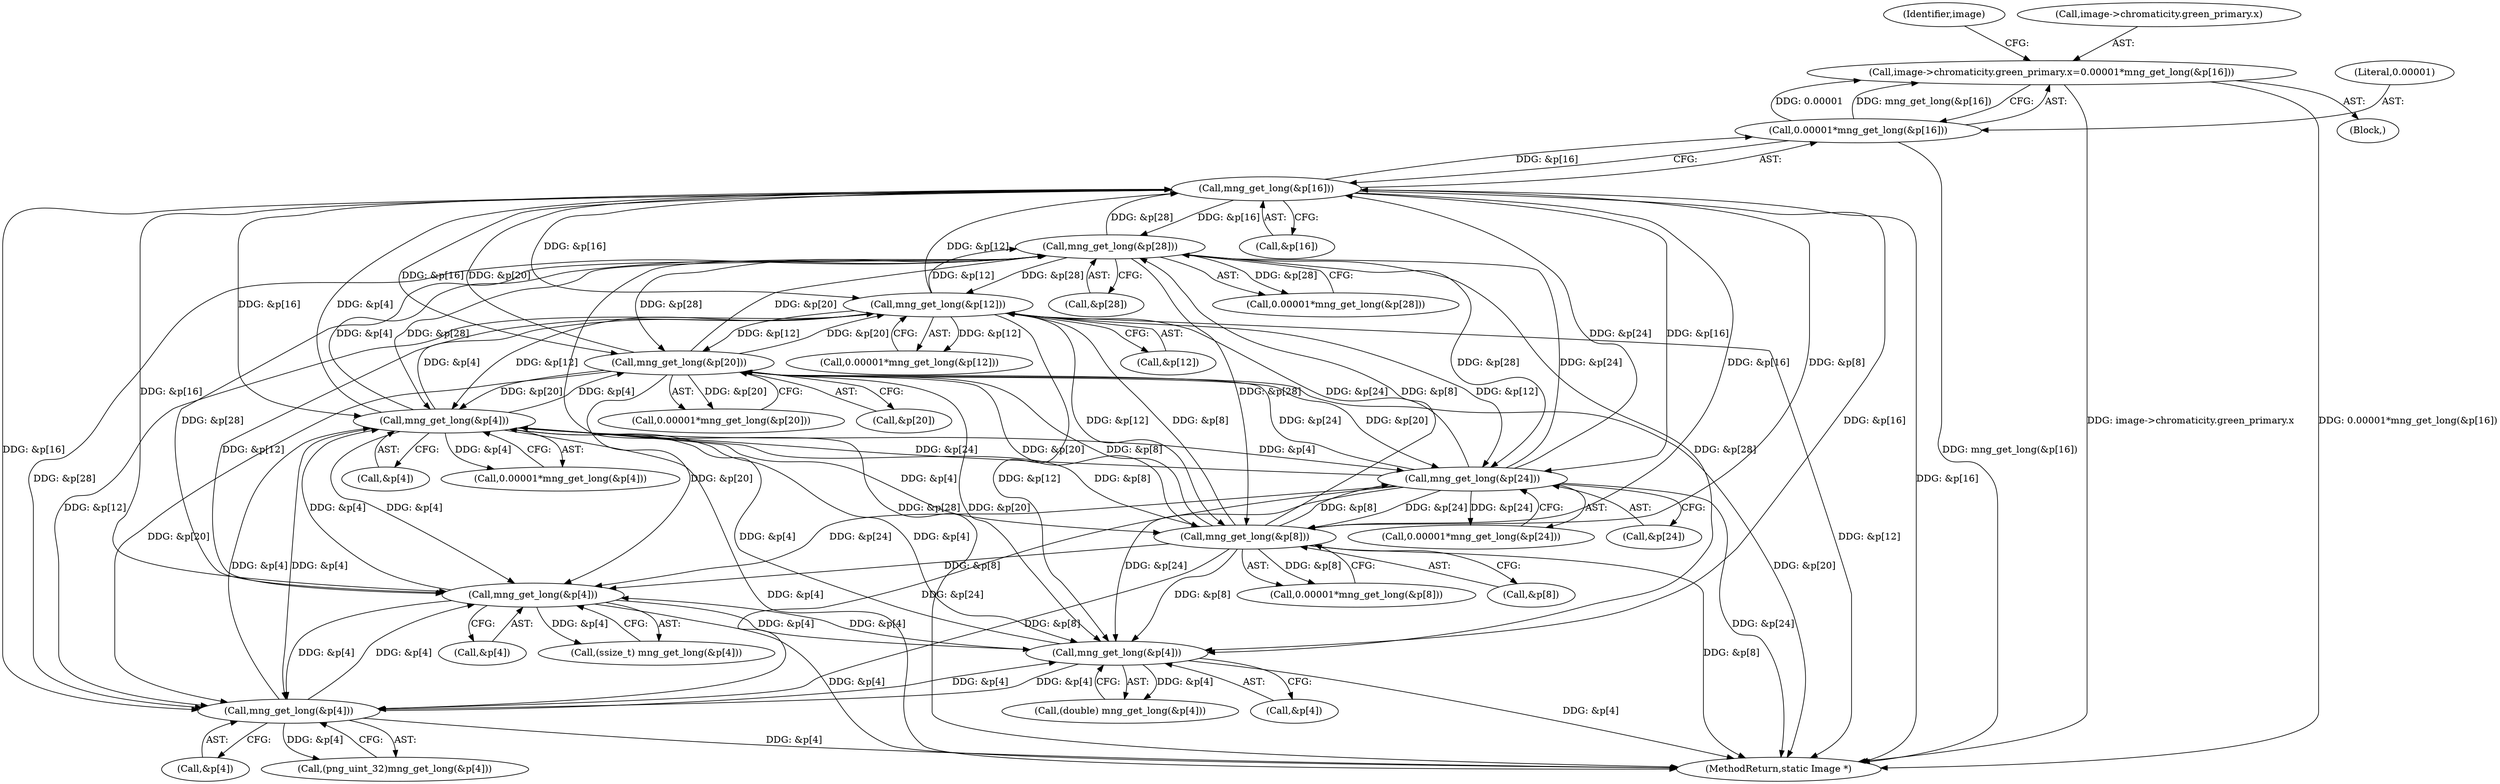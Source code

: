digraph "0_ImageMagick6_1007b98f8795ad4bea6bc5f68a32d83e982fdae4@pointer" {
"1001332" [label="(Call,image->chromaticity.green_primary.x=0.00001*mng_get_long(&p[16]))"];
"1001340" [label="(Call,0.00001*mng_get_long(&p[16]))"];
"1001342" [label="(Call,mng_get_long(&p[16]))"];
"1001387" [label="(Call,mng_get_long(&p[28]))"];
"1001327" [label="(Call,mng_get_long(&p[12]))"];
"1001357" [label="(Call,mng_get_long(&p[20]))"];
"1001297" [label="(Call,mng_get_long(&p[4]))"];
"1001599" [label="(Call,mng_get_long(&p[4]))"];
"1000462" [label="(Call,mng_get_long(&p[4]))"];
"1001537" [label="(Call,mng_get_long(&p[4]))"];
"1001312" [label="(Call,mng_get_long(&p[8]))"];
"1001372" [label="(Call,mng_get_long(&p[24]))"];
"1001297" [label="(Call,mng_get_long(&p[4]))"];
"1001341" [label="(Literal,0.00001)"];
"1001385" [label="(Call,0.00001*mng_get_long(&p[28]))"];
"1001351" [label="(Identifier,image)"];
"1001312" [label="(Call,mng_get_long(&p[8]))"];
"1002336" [label="(MethodReturn,static Image *)"];
"1001599" [label="(Call,mng_get_long(&p[4]))"];
"1001535" [label="(Call,(ssize_t) mng_get_long(&p[4]))"];
"1001313" [label="(Call,&p[8])"];
"1000463" [label="(Call,&p[4])"];
"1001597" [label="(Call,(double) mng_get_long(&p[4]))"];
"1001343" [label="(Call,&p[16])"];
"1000462" [label="(Call,mng_get_long(&p[4]))"];
"1001387" [label="(Call,mng_get_long(&p[28]))"];
"1001537" [label="(Call,mng_get_long(&p[4]))"];
"1001295" [label="(Call,0.00001*mng_get_long(&p[4]))"];
"1001370" [label="(Call,0.00001*mng_get_long(&p[24]))"];
"1001538" [label="(Call,&p[4])"];
"1001310" [label="(Call,0.00001*mng_get_long(&p[8]))"];
"1001340" [label="(Call,0.00001*mng_get_long(&p[16]))"];
"1001342" [label="(Call,mng_get_long(&p[16]))"];
"1001274" [label="(Block,)"];
"1001357" [label="(Call,mng_get_long(&p[20]))"];
"1001298" [label="(Call,&p[4])"];
"1001328" [label="(Call,&p[12])"];
"1001373" [label="(Call,&p[24])"];
"1001327" [label="(Call,mng_get_long(&p[12]))"];
"1001372" [label="(Call,mng_get_long(&p[24]))"];
"1001388" [label="(Call,&p[28])"];
"1001333" [label="(Call,image->chromaticity.green_primary.x)"];
"1001355" [label="(Call,0.00001*mng_get_long(&p[20]))"];
"1001600" [label="(Call,&p[4])"];
"1001332" [label="(Call,image->chromaticity.green_primary.x=0.00001*mng_get_long(&p[16]))"];
"1001325" [label="(Call,0.00001*mng_get_long(&p[12]))"];
"1000460" [label="(Call,(png_uint_32)mng_get_long(&p[4]))"];
"1001358" [label="(Call,&p[20])"];
"1001332" -> "1001274"  [label="AST: "];
"1001332" -> "1001340"  [label="CFG: "];
"1001333" -> "1001332"  [label="AST: "];
"1001340" -> "1001332"  [label="AST: "];
"1001351" -> "1001332"  [label="CFG: "];
"1001332" -> "1002336"  [label="DDG: image->chromaticity.green_primary.x"];
"1001332" -> "1002336"  [label="DDG: 0.00001*mng_get_long(&p[16])"];
"1001340" -> "1001332"  [label="DDG: 0.00001"];
"1001340" -> "1001332"  [label="DDG: mng_get_long(&p[16])"];
"1001340" -> "1001342"  [label="CFG: "];
"1001341" -> "1001340"  [label="AST: "];
"1001342" -> "1001340"  [label="AST: "];
"1001340" -> "1002336"  [label="DDG: mng_get_long(&p[16])"];
"1001342" -> "1001340"  [label="DDG: &p[16]"];
"1001342" -> "1001343"  [label="CFG: "];
"1001343" -> "1001342"  [label="AST: "];
"1001342" -> "1002336"  [label="DDG: &p[16]"];
"1001342" -> "1000462"  [label="DDG: &p[16]"];
"1001342" -> "1001297"  [label="DDG: &p[16]"];
"1001342" -> "1001312"  [label="DDG: &p[16]"];
"1001342" -> "1001327"  [label="DDG: &p[16]"];
"1001387" -> "1001342"  [label="DDG: &p[28]"];
"1001327" -> "1001342"  [label="DDG: &p[12]"];
"1001357" -> "1001342"  [label="DDG: &p[20]"];
"1001297" -> "1001342"  [label="DDG: &p[4]"];
"1001312" -> "1001342"  [label="DDG: &p[8]"];
"1001372" -> "1001342"  [label="DDG: &p[24]"];
"1001342" -> "1001357"  [label="DDG: &p[16]"];
"1001342" -> "1001372"  [label="DDG: &p[16]"];
"1001342" -> "1001387"  [label="DDG: &p[16]"];
"1001342" -> "1001537"  [label="DDG: &p[16]"];
"1001342" -> "1001599"  [label="DDG: &p[16]"];
"1001387" -> "1001385"  [label="AST: "];
"1001387" -> "1001388"  [label="CFG: "];
"1001388" -> "1001387"  [label="AST: "];
"1001385" -> "1001387"  [label="CFG: "];
"1001387" -> "1002336"  [label="DDG: &p[28]"];
"1001387" -> "1000462"  [label="DDG: &p[28]"];
"1001387" -> "1001297"  [label="DDG: &p[28]"];
"1001387" -> "1001312"  [label="DDG: &p[28]"];
"1001387" -> "1001327"  [label="DDG: &p[28]"];
"1001387" -> "1001357"  [label="DDG: &p[28]"];
"1001387" -> "1001372"  [label="DDG: &p[28]"];
"1001387" -> "1001385"  [label="DDG: &p[28]"];
"1001327" -> "1001387"  [label="DDG: &p[12]"];
"1001357" -> "1001387"  [label="DDG: &p[20]"];
"1001297" -> "1001387"  [label="DDG: &p[4]"];
"1001312" -> "1001387"  [label="DDG: &p[8]"];
"1001372" -> "1001387"  [label="DDG: &p[24]"];
"1001387" -> "1001537"  [label="DDG: &p[28]"];
"1001387" -> "1001599"  [label="DDG: &p[28]"];
"1001327" -> "1001325"  [label="AST: "];
"1001327" -> "1001328"  [label="CFG: "];
"1001328" -> "1001327"  [label="AST: "];
"1001325" -> "1001327"  [label="CFG: "];
"1001327" -> "1002336"  [label="DDG: &p[12]"];
"1001327" -> "1000462"  [label="DDG: &p[12]"];
"1001327" -> "1001297"  [label="DDG: &p[12]"];
"1001327" -> "1001312"  [label="DDG: &p[12]"];
"1001327" -> "1001325"  [label="DDG: &p[12]"];
"1001357" -> "1001327"  [label="DDG: &p[20]"];
"1001297" -> "1001327"  [label="DDG: &p[4]"];
"1001312" -> "1001327"  [label="DDG: &p[8]"];
"1001372" -> "1001327"  [label="DDG: &p[24]"];
"1001327" -> "1001357"  [label="DDG: &p[12]"];
"1001327" -> "1001372"  [label="DDG: &p[12]"];
"1001327" -> "1001537"  [label="DDG: &p[12]"];
"1001327" -> "1001599"  [label="DDG: &p[12]"];
"1001357" -> "1001355"  [label="AST: "];
"1001357" -> "1001358"  [label="CFG: "];
"1001358" -> "1001357"  [label="AST: "];
"1001355" -> "1001357"  [label="CFG: "];
"1001357" -> "1002336"  [label="DDG: &p[20]"];
"1001357" -> "1000462"  [label="DDG: &p[20]"];
"1001357" -> "1001297"  [label="DDG: &p[20]"];
"1001357" -> "1001312"  [label="DDG: &p[20]"];
"1001357" -> "1001355"  [label="DDG: &p[20]"];
"1001297" -> "1001357"  [label="DDG: &p[4]"];
"1001312" -> "1001357"  [label="DDG: &p[8]"];
"1001372" -> "1001357"  [label="DDG: &p[24]"];
"1001357" -> "1001372"  [label="DDG: &p[20]"];
"1001357" -> "1001537"  [label="DDG: &p[20]"];
"1001357" -> "1001599"  [label="DDG: &p[20]"];
"1001297" -> "1001295"  [label="AST: "];
"1001297" -> "1001298"  [label="CFG: "];
"1001298" -> "1001297"  [label="AST: "];
"1001295" -> "1001297"  [label="CFG: "];
"1001297" -> "1002336"  [label="DDG: &p[4]"];
"1001297" -> "1000462"  [label="DDG: &p[4]"];
"1001297" -> "1001295"  [label="DDG: &p[4]"];
"1001599" -> "1001297"  [label="DDG: &p[4]"];
"1000462" -> "1001297"  [label="DDG: &p[4]"];
"1001537" -> "1001297"  [label="DDG: &p[4]"];
"1001312" -> "1001297"  [label="DDG: &p[8]"];
"1001372" -> "1001297"  [label="DDG: &p[24]"];
"1001297" -> "1001312"  [label="DDG: &p[4]"];
"1001297" -> "1001372"  [label="DDG: &p[4]"];
"1001297" -> "1001537"  [label="DDG: &p[4]"];
"1001297" -> "1001599"  [label="DDG: &p[4]"];
"1001599" -> "1001597"  [label="AST: "];
"1001599" -> "1001600"  [label="CFG: "];
"1001600" -> "1001599"  [label="AST: "];
"1001597" -> "1001599"  [label="CFG: "];
"1001599" -> "1002336"  [label="DDG: &p[4]"];
"1001599" -> "1000462"  [label="DDG: &p[4]"];
"1001599" -> "1001537"  [label="DDG: &p[4]"];
"1001599" -> "1001597"  [label="DDG: &p[4]"];
"1000462" -> "1001599"  [label="DDG: &p[4]"];
"1001537" -> "1001599"  [label="DDG: &p[4]"];
"1001312" -> "1001599"  [label="DDG: &p[8]"];
"1001372" -> "1001599"  [label="DDG: &p[24]"];
"1000462" -> "1000460"  [label="AST: "];
"1000462" -> "1000463"  [label="CFG: "];
"1000463" -> "1000462"  [label="AST: "];
"1000460" -> "1000462"  [label="CFG: "];
"1000462" -> "1002336"  [label="DDG: &p[4]"];
"1000462" -> "1000460"  [label="DDG: &p[4]"];
"1001537" -> "1000462"  [label="DDG: &p[4]"];
"1001312" -> "1000462"  [label="DDG: &p[8]"];
"1001372" -> "1000462"  [label="DDG: &p[24]"];
"1000462" -> "1001537"  [label="DDG: &p[4]"];
"1001537" -> "1001535"  [label="AST: "];
"1001537" -> "1001538"  [label="CFG: "];
"1001538" -> "1001537"  [label="AST: "];
"1001535" -> "1001537"  [label="CFG: "];
"1001537" -> "1002336"  [label="DDG: &p[4]"];
"1001537" -> "1001535"  [label="DDG: &p[4]"];
"1001312" -> "1001537"  [label="DDG: &p[8]"];
"1001372" -> "1001537"  [label="DDG: &p[24]"];
"1001312" -> "1001310"  [label="AST: "];
"1001312" -> "1001313"  [label="CFG: "];
"1001313" -> "1001312"  [label="AST: "];
"1001310" -> "1001312"  [label="CFG: "];
"1001312" -> "1002336"  [label="DDG: &p[8]"];
"1001312" -> "1001310"  [label="DDG: &p[8]"];
"1001372" -> "1001312"  [label="DDG: &p[24]"];
"1001312" -> "1001372"  [label="DDG: &p[8]"];
"1001372" -> "1001370"  [label="AST: "];
"1001372" -> "1001373"  [label="CFG: "];
"1001373" -> "1001372"  [label="AST: "];
"1001370" -> "1001372"  [label="CFG: "];
"1001372" -> "1002336"  [label="DDG: &p[24]"];
"1001372" -> "1001370"  [label="DDG: &p[24]"];
}
